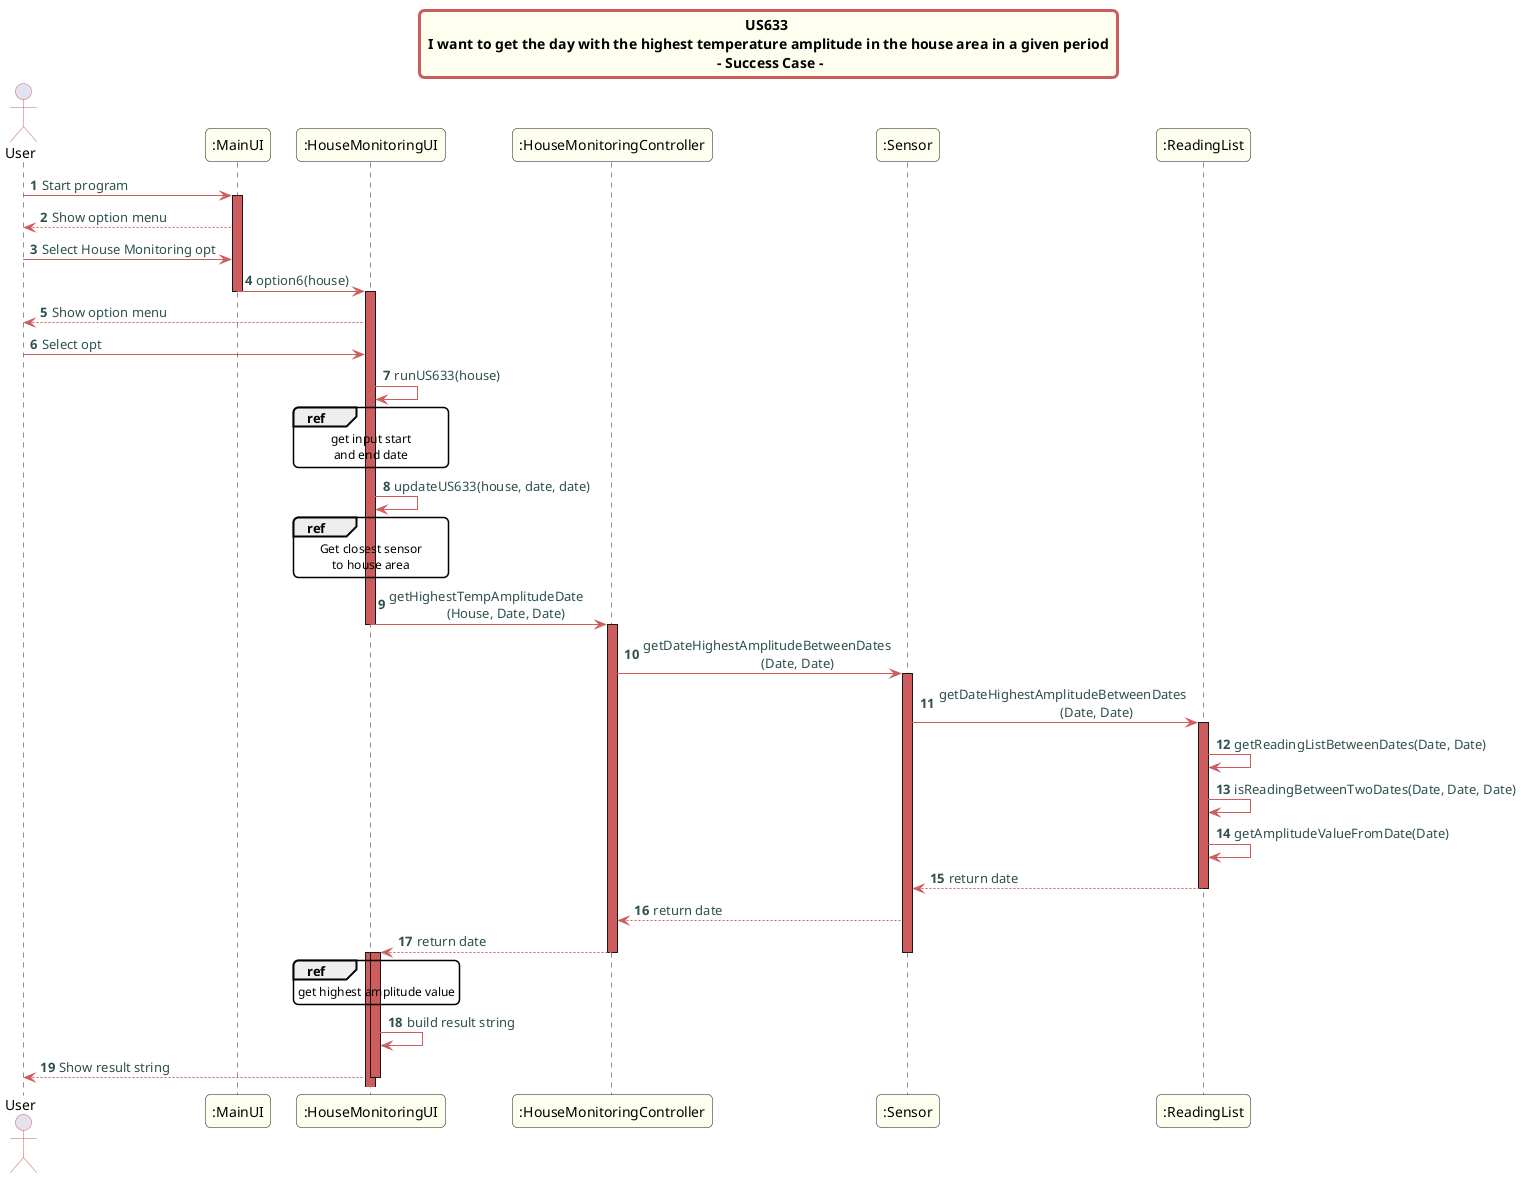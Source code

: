 @startuml
skinparam titleBorderRoundCorner 10
skinparam titleBorderThickness 3
skinparam titleBorderColor indianred
skinparam titleBackgroundColor ivory
skinparam FontName quicksand

skinparam actor {
  BorderColor indianred
  }

skinparam sequence {
  LifeLineBackgroundColor indianred
  ParticipantBackgroundColor ivory
}

skinparam roundcorner 10

skinparam component {
  arrowThickness 1
  ArrowFontName Verdana
  ArrowColor indianred
  ArrowFontColor darkslategrey
}

title US633 \n I want to get the day with the highest temperature amplitude in the house area in a given period \n - Success Case -

autonumber

actor User

User -> ":MainUI": Start program
activate ":MainUI"

":MainUI" --> User: Show option menu
User-> ":MainUI": Select House Monitoring opt
":MainUI" -> ":HouseMonitoringUI": option6(house)
deactivate ":MainUI"
activate ":HouseMonitoringUI"
":HouseMonitoringUI" --> User: Show option menu
User -> ":HouseMonitoringUI": Select opt
":HouseMonitoringUI" -> ":HouseMonitoringUI": runUS633(house)

ref over ":HouseMonitoringUI"
get input start
and end date
end ref

":HouseMonitoringUI" -> ":HouseMonitoringUI": updateUS633(house, date, date)
ref over ":HouseMonitoringUI"
Get closest sensor
to house area
end ref

":HouseMonitoringUI" -> ":HouseMonitoringController": getHighestTempAmplitudeDate\n                 (House, Date, Date)
deactivate ":HouseMonitoringUI"
activate ":HouseMonitoringController"
":HouseMonitoringController" -> ":Sensor": getDateHighestAmplitudeBetweenDates\n                                   (Date, Date)

activate ":Sensor"

":Sensor" -> ":ReadingList": getDateHighestAmplitudeBetweenDates\n                                    (Date, Date)
activate ":ReadingList"

":ReadingList"->":ReadingList": getReadingListBetweenDates(Date, Date)
":ReadingList"->":ReadingList": isReadingBetweenTwoDates(Date, Date, Date)
":ReadingList"->":ReadingList": getAmplitudeValueFromDate(Date)
":ReadingList" --> ":Sensor": return date
deactivate ":ReadingList"
":Sensor" --> ":HouseMonitoringController": return date
":HouseMonitoringController" --> ":HouseMonitoringUI": return date
deactivate ":Sensor"
deactivate ":HouseMonitoringController"
activate ":HouseMonitoringUI"

ref over ":HouseMonitoringUI"
get highest amplitude value
end ref

deactivate ":HouseMonitoringController"
activate ":HouseMonitoringUI"

":HouseMonitoringUI" -> ":HouseMonitoringUI": build result string

":HouseMonitoringUI" --> User: Show result string
deactivate ":HouseMonitoringUI"

deactivate ":MainUI"


@enduml